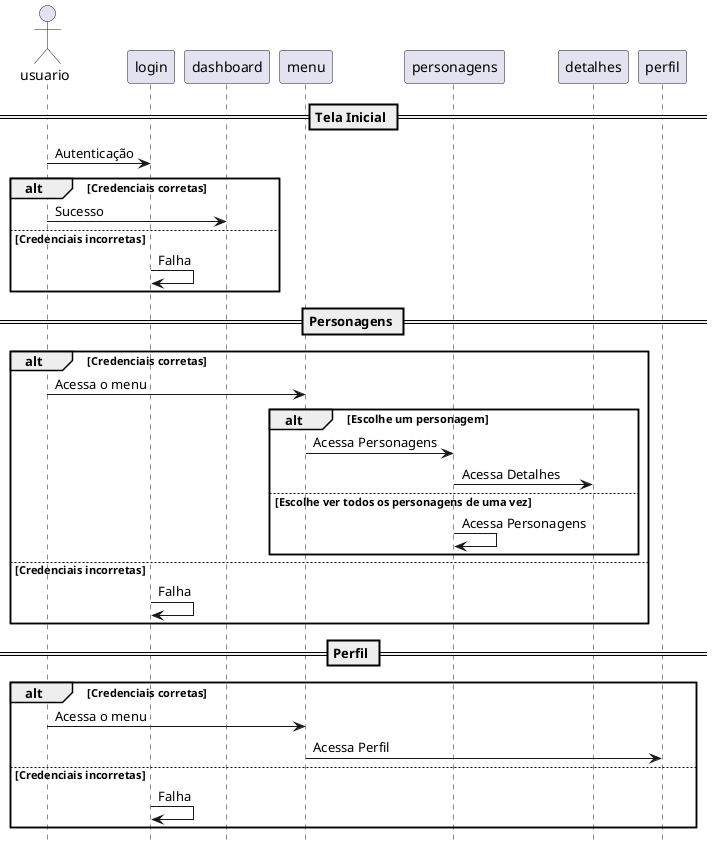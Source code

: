 @startuml sequence diagram


hide footbox

actor usuario

== Tela Inicial ==
usuario -> login: Autenticação

alt Credenciais corretas
usuario -> dashboard: Sucesso
else Credenciais incorretas
login -> login: Falha
end

== Personagens ==

alt Credenciais corretas
usuario -> menu: Acessa o menu
alt Escolhe um personagem
menu -> personagens: Acessa Personagens
personagens -> detalhes: Acessa Detalhes
else Escolhe ver todos os personagens de uma vez
personagens -> personagens: Acessa Personagens
end
else Credenciais incorretas
login -> login: Falha
end


== Perfil ==

alt Credenciais corretas
    usuario -> menu: Acessa o menu
    menu -> perfil: Acessa Perfil
else Credenciais incorretas
    login -> login: Falha
end

@enduml